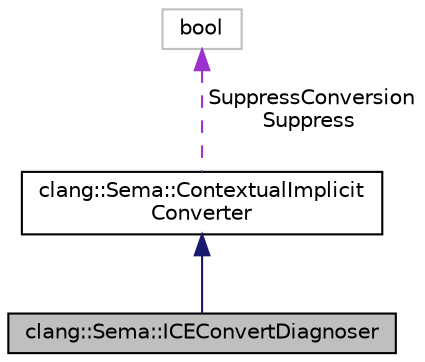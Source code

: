 digraph "clang::Sema::ICEConvertDiagnoser"
{
 // LATEX_PDF_SIZE
  bgcolor="transparent";
  edge [fontname="Helvetica",fontsize="10",labelfontname="Helvetica",labelfontsize="10"];
  node [fontname="Helvetica",fontsize="10",shape=record];
  Node1 [label="clang::Sema::ICEConvertDiagnoser",height=0.2,width=0.4,color="black", fillcolor="grey75", style="filled", fontcolor="black",tooltip=" "];
  Node2 -> Node1 [dir="back",color="midnightblue",fontsize="10",style="solid",fontname="Helvetica"];
  Node2 [label="clang::Sema::ContextualImplicit\lConverter",height=0.2,width=0.4,color="black",URL="$classclang_1_1Sema_1_1ContextualImplicitConverter.html",tooltip="Abstract base class used to perform a contextual implicit conversion from an expression to any type p..."];
  Node3 -> Node2 [dir="back",color="darkorchid3",fontsize="10",style="dashed",label=" SuppressConversion\nSuppress" ,fontname="Helvetica"];
  Node3 [label="bool",height=0.2,width=0.4,color="grey75",tooltip=" "];
}
